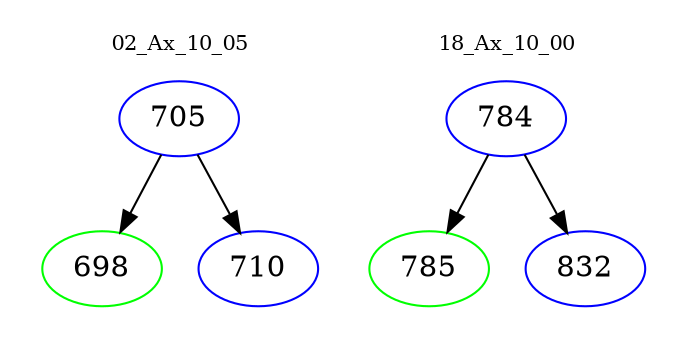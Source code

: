 digraph{
subgraph cluster_0 {
color = white
label = "02_Ax_10_05";
fontsize=10;
T0_705 [label="705", color="blue"]
T0_705 -> T0_698 [color="black"]
T0_698 [label="698", color="green"]
T0_705 -> T0_710 [color="black"]
T0_710 [label="710", color="blue"]
}
subgraph cluster_1 {
color = white
label = "18_Ax_10_00";
fontsize=10;
T1_784 [label="784", color="blue"]
T1_784 -> T1_785 [color="black"]
T1_785 [label="785", color="green"]
T1_784 -> T1_832 [color="black"]
T1_832 [label="832", color="blue"]
}
}
